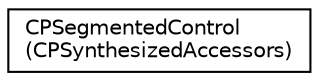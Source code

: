 digraph "Graphical Class Hierarchy"
{
  edge [fontname="Helvetica",fontsize="10",labelfontname="Helvetica",labelfontsize="10"];
  node [fontname="Helvetica",fontsize="10",shape=record];
  rankdir="LR";
  Node1 [label="CPSegmentedControl\l(CPSynthesizedAccessors)",height=0.2,width=0.4,color="black", fillcolor="white", style="filled",URL="$category_c_p_segmented_control_07_c_p_synthesized_accessors_08.html"];
}
